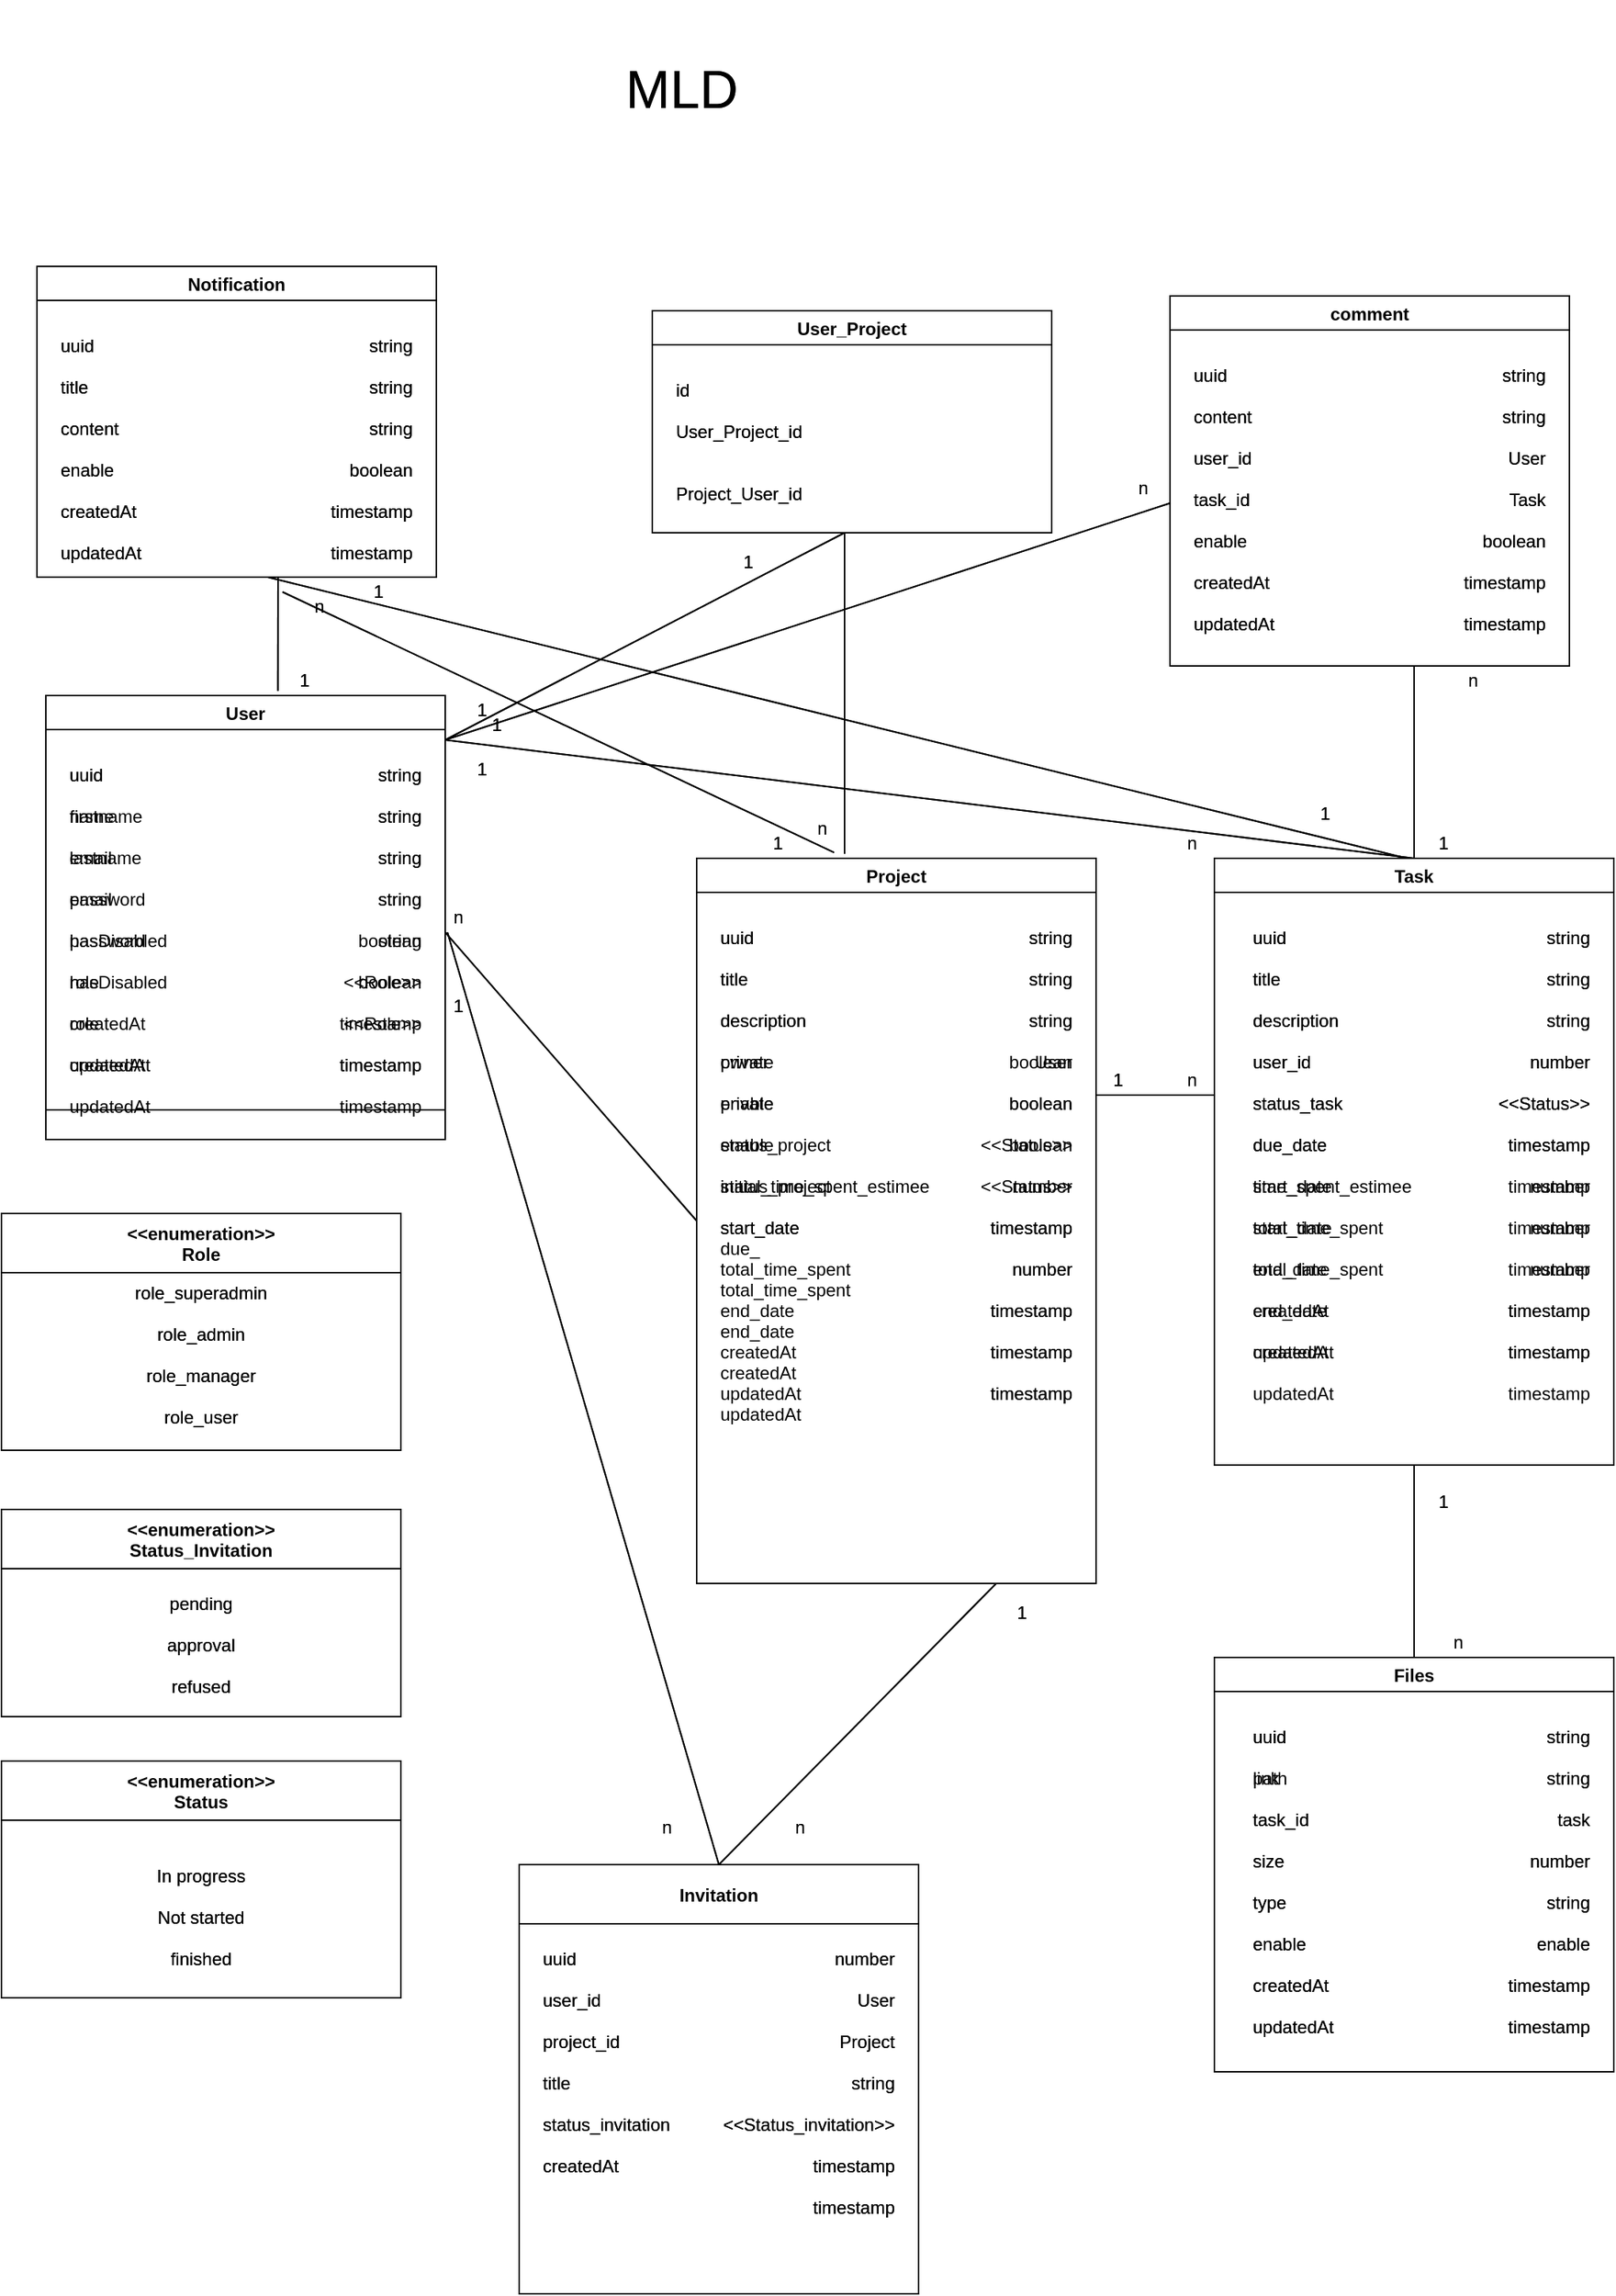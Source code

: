 <mxfile>
    <diagram id="ERd-wVXzLQdruX_8pRjZ" name="Page-1">
        <mxGraphModel dx="1108" dy="1603" grid="1" gridSize="10" guides="1" tooltips="1" connect="1" arrows="1" fold="1" page="1" pageScale="1" pageWidth="827" pageHeight="1169" math="0" shadow="0">
            <root>
                <mxCell id="0"/>
                <mxCell id="1" parent="0"/>
                <mxCell id="6" value="User" style="swimlane;" parent="1" vertex="1">
                    <mxGeometry x="100" y="50" width="270" height="280" as="geometry"/>
                </mxCell>
                <mxCell id="26" value="uuid&#10;&#10;name&#10;&#10;email&#10;&#10;password&#10;&#10;hasDisabled&#10;          &#10;role&#10;&#10;createdAt&#10;&#10;updatedAt&#10;&#10;" style="text;strokeColor=none;fillColor=none;align=left;verticalAlign=top;spacingLeft=4;spacingRight=4;overflow=hidden;rotatable=0;points=[[0,0.5],[1,0.5]];portConstraint=eastwest;" parent="6" vertex="1">
                    <mxGeometry x="10" y="40" width="100" height="360" as="geometry"/>
                </mxCell>
                <mxCell id="28" value="string&#10;&#10;string&#10;&#10;string&#10;&#10;string&#10;&#10;boolean&#10;&#10;&lt;&lt;Role&gt;&gt;&#10;&#10;timestamp&#10;&#10;timestamp" style="text;strokeColor=none;fillColor=none;align=right;verticalAlign=top;spacingLeft=4;spacingRight=4;overflow=hidden;rotatable=0;points=[[0,0.5],[1,0.5]];portConstraint=eastwest;" parent="6" vertex="1">
                    <mxGeometry x="180" y="40" width="80" height="260" as="geometry"/>
                </mxCell>
                <mxCell id="29" value="Project" style="swimlane;" parent="1" vertex="1">
                    <mxGeometry x="540" y="160" width="270" height="490" as="geometry"/>
                </mxCell>
                <mxCell id="30" value="uuid&#10;&#10;title&#10;&#10;description&#10;&#10;private&#10;&#10;enable&#10;&#10;status_project&#10;&#10;initial_time_spent_estimee&#10;&#10;start_date&#10;&#10;total_time_spent&#10;&#10;end_date&#10;&#10;createdAt&#10;&#10;updatedAt&#10;&#10;" style="text;strokeColor=none;fillColor=none;align=left;verticalAlign=top;spacingLeft=4;spacingRight=4;overflow=hidden;rotatable=0;points=[[0,0.5],[1,0.5]];portConstraint=eastwest;" parent="29" vertex="1">
                    <mxGeometry x="10" y="40" width="190" height="430" as="geometry"/>
                </mxCell>
                <mxCell id="31" value="string&#10;&#10;string&#10;&#10;string&#10;&#10;boolean&#10;&#10;boolean&#10;&#10;&lt;&lt;Status&gt;&gt;&#10;&#10;number&#10;&#10;timestamp&#10;&#10;number&#10;&#10;timestamp&#10;&#10;timestamp&#10;&#10;timestamp" style="text;strokeColor=none;fillColor=none;align=right;verticalAlign=top;spacingLeft=4;spacingRight=4;overflow=hidden;rotatable=0;points=[[0,0.5],[1,0.5]];portConstraint=eastwest;" parent="29" vertex="1">
                    <mxGeometry x="180" y="40" width="80" height="440" as="geometry"/>
                </mxCell>
                <mxCell id="32" value="&lt;&lt;enumeration&gt;&gt;&#10;Role" style="swimlane;startSize=40;" parent="1" vertex="1">
                    <mxGeometry x="70" y="400" width="270" height="160" as="geometry"/>
                </mxCell>
                <mxCell id="34" value="role_superadmin&#10;&#10;role_admin&#10;&#10;role_manager&#10;&#10;role_user" style="text;strokeColor=none;fillColor=none;align=center;verticalAlign=top;spacingLeft=4;spacingRight=4;overflow=hidden;rotatable=0;points=[[0,0.5],[1,0.5]];portConstraint=eastwest;" parent="32" vertex="1">
                    <mxGeometry x="10" y="40" width="250" height="130" as="geometry"/>
                </mxCell>
                <mxCell id="35" value="Task" style="swimlane;" parent="1" vertex="1">
                    <mxGeometry x="890" y="160" width="270" height="410" as="geometry"/>
                </mxCell>
                <mxCell id="54" value="uuid&#10;&#10;title&#10;&#10;description&#10;&#10;user_id&#10;&#10;status_task&#10;&#10;due_date&#10;&#10;time_spent_estimee&#10;&#10;start_date&#10;&#10;total_time_spent&#10;&#10;end_date&#10;&#10;createdAt&#10;&#10;updatedAt&#10;&#10;&#10;&#10;         " style="text;strokeColor=none;fillColor=none;align=left;verticalAlign=top;spacingLeft=4;spacingRight=4;overflow=hidden;rotatable=0;points=[[0,0.5],[1,0.5]];portConstraint=eastwest;" parent="35" vertex="1">
                    <mxGeometry x="20" y="40" width="170" height="350" as="geometry"/>
                </mxCell>
                <mxCell id="55" value="string&#10;&#10;string&#10;&#10;string&#10;&#10;number&#10;&#10;&lt;&lt;Status&gt;&gt;&#10;&#10;timestamp&#10;&#10;number&#10;&#10;timestamp&#10;&#10;number&#10;&#10;timestamp&#10;&#10;timestamp&#10;&#10;timestamp&#10;" style="text;strokeColor=none;fillColor=none;align=right;verticalAlign=top;spacingLeft=4;spacingRight=4;overflow=hidden;rotatable=0;points=[[0,0.5],[1,0.5]];portConstraint=eastwest;" parent="35" vertex="1">
                    <mxGeometry x="120" y="40" width="140" height="350" as="geometry"/>
                </mxCell>
                <mxCell id="43" value="Notification" style="swimlane;startSize=23;" parent="1" vertex="1">
                    <mxGeometry x="94" y="-240" width="270" height="210" as="geometry"/>
                </mxCell>
                <mxCell id="70" value="uuid&#10;&#10;title&#10;&#10;content&#10;&#10;enable&#10;&#10;createdAt&#10;&#10;updatedAt         " style="text;strokeColor=none;fillColor=none;align=left;verticalAlign=top;spacingLeft=4;spacingRight=4;overflow=hidden;rotatable=0;points=[[0,0.5],[1,0.5]];portConstraint=eastwest;" parent="43" vertex="1">
                    <mxGeometry x="10" y="40" width="70" height="190" as="geometry"/>
                </mxCell>
                <mxCell id="71" value="string&#10;&#10;string&#10;&#10;string&#10;&#10;boolean&#10;&#10;timestamp&#10;&#10;timestamp" style="text;strokeColor=none;fillColor=none;align=right;verticalAlign=top;spacingLeft=4;spacingRight=4;overflow=hidden;rotatable=0;points=[[0,0.5],[1,0.5]];portConstraint=eastwest;" parent="43" vertex="1">
                    <mxGeometry x="180" y="40" width="80" height="220" as="geometry"/>
                </mxCell>
                <mxCell id="44" value="" style="endArrow=none;html=1;entryX=0;entryY=0.5;entryDx=0;entryDy=0;" parent="1" target="29" edge="1">
                    <mxGeometry width="50" height="50" relative="1" as="geometry">
                        <mxPoint x="370" y="210" as="sourcePoint"/>
                        <mxPoint x="800" y="320" as="targetPoint"/>
                    </mxGeometry>
                </mxCell>
                <mxCell id="45" value="n" style="text;html=1;strokeColor=none;fillColor=none;align=center;verticalAlign=middle;whiteSpace=wrap;rounded=0;" parent="1" vertex="1">
                    <mxGeometry x="364" y="190" width="30" height="20" as="geometry"/>
                </mxCell>
                <mxCell id="47" value="" style="endArrow=none;html=1;" parent="1" edge="1">
                    <mxGeometry width="50" height="50" relative="1" as="geometry">
                        <mxPoint x="890" y="320" as="sourcePoint"/>
                        <mxPoint x="810" y="320" as="targetPoint"/>
                    </mxGeometry>
                </mxCell>
                <mxCell id="48" value="1" style="text;html=1;strokeColor=none;fillColor=none;align=center;verticalAlign=middle;whiteSpace=wrap;rounded=0;" parent="1" vertex="1">
                    <mxGeometry x="810" y="300" width="30" height="20" as="geometry"/>
                </mxCell>
                <mxCell id="50" value="n" style="text;html=1;strokeColor=none;fillColor=none;align=center;verticalAlign=middle;whiteSpace=wrap;rounded=0;" parent="1" vertex="1">
                    <mxGeometry x="860" y="300" width="30" height="20" as="geometry"/>
                </mxCell>
                <mxCell id="51" value="" style="endArrow=none;html=1;entryX=0.5;entryY=0;entryDx=0;entryDy=0;" parent="1" target="35" edge="1">
                    <mxGeometry width="50" height="50" relative="1" as="geometry">
                        <mxPoint x="370" y="80" as="sourcePoint"/>
                        <mxPoint x="890" y="250" as="targetPoint"/>
                        <Array as="points"/>
                    </mxGeometry>
                </mxCell>
                <mxCell id="52" value="1" style="text;html=1;strokeColor=none;fillColor=none;align=center;verticalAlign=middle;whiteSpace=wrap;rounded=0;" parent="1" vertex="1">
                    <mxGeometry x="380" y="50" width="30" height="20" as="geometry"/>
                </mxCell>
                <mxCell id="58" value="User_Project" style="swimlane;startSize=23;" parent="1" vertex="1">
                    <mxGeometry x="510" y="-210" width="270" height="150" as="geometry"/>
                </mxCell>
                <mxCell id="59" value="id&#10;&#10;User_Project_id&#10;&#10;&#10;Project_User_id&#10;&#10;&#10;&#10;&#10;&#10;&#10;&#10;&#10;&#10;            " style="text;strokeColor=none;fillColor=none;align=left;verticalAlign=top;spacingLeft=4;spacingRight=4;overflow=hidden;rotatable=0;points=[[0,0.5],[1,0.5]];portConstraint=eastwest;" parent="58" vertex="1">
                    <mxGeometry x="10" y="40" width="110" height="130" as="geometry"/>
                </mxCell>
                <mxCell id="60" value="" style="endArrow=none;html=1;" parent="1" edge="1">
                    <mxGeometry width="50" height="50" relative="1" as="geometry">
                        <mxPoint x="370" y="80" as="sourcePoint"/>
                        <mxPoint x="640" y="-60" as="targetPoint"/>
                        <Array as="points"/>
                    </mxGeometry>
                </mxCell>
                <mxCell id="61" value="1" style="text;html=1;strokeColor=none;fillColor=none;align=center;verticalAlign=middle;whiteSpace=wrap;rounded=0;" parent="1" vertex="1">
                    <mxGeometry x="380" y="90" width="30" height="20" as="geometry"/>
                </mxCell>
                <mxCell id="62" value="1" style="text;html=1;strokeColor=none;fillColor=none;align=center;verticalAlign=middle;whiteSpace=wrap;rounded=0;" parent="1" vertex="1">
                    <mxGeometry x="560" y="-50" width="30" height="20" as="geometry"/>
                </mxCell>
                <mxCell id="64" value="&lt;&lt;enumeration&gt;&gt;&#10;Status_Invitation" style="swimlane;startSize=40;" parent="1" vertex="1">
                    <mxGeometry x="70" y="600" width="270" height="140" as="geometry"/>
                </mxCell>
                <mxCell id="65" value="pending&#10;&#10;approval&#10;&#10;refused" style="text;strokeColor=none;fillColor=none;align=center;verticalAlign=top;spacingLeft=4;spacingRight=4;overflow=hidden;rotatable=0;points=[[0,0.5],[1,0.5]];portConstraint=eastwest;" parent="64" vertex="1">
                    <mxGeometry x="10" y="50" width="250" height="80" as="geometry"/>
                </mxCell>
                <mxCell id="66" value="Invitation" style="swimlane;startSize=40;" parent="1" vertex="1">
                    <mxGeometry x="420" y="840" width="270" height="290" as="geometry"/>
                </mxCell>
                <mxCell id="68" value="uuid&#10;&#10;user_id&#10;&#10;project_id&#10;&#10;title&#10;&#10;status_invitation&#10;&#10;createdAt&#10;&#10;updatedAt" style="text;strokeColor=none;fillColor=none;align=left;verticalAlign=top;spacingLeft=4;spacingRight=4;overflow=hidden;rotatable=0;points=[[0,0.5],[1,0.5]];portConstraint=eastwest;" parent="66" vertex="1">
                    <mxGeometry x="10" y="50" width="110" height="170" as="geometry"/>
                </mxCell>
                <mxCell id="69" value="number&#10;&#10;User&#10;&#10;Project&#10;&#10;string&#10;&#10;&lt;&lt;Status_invitation&gt;&gt;&#10;&#10;timestamp&#10;&#10;timestamp&#10;&#10;" style="text;strokeColor=none;fillColor=none;align=right;verticalAlign=top;spacingLeft=4;spacingRight=4;overflow=hidden;rotatable=0;points=[[0,0.5],[1,0.5]];portConstraint=eastwest;" parent="66" vertex="1">
                    <mxGeometry x="130" y="50" width="130" height="200" as="geometry"/>
                </mxCell>
                <mxCell id="72" value="Files" style="swimlane;" parent="1" vertex="1">
                    <mxGeometry x="890" y="700" width="270" height="280" as="geometry"/>
                </mxCell>
                <mxCell id="73" value="uuid&#10;&#10;link&#10;&#10;task_id&#10;&#10;size&#10;&#10;type&#10;&#10;enable&#10;&#10;createdAt&#10;&#10;updatedAt         " style="text;strokeColor=none;fillColor=none;align=left;verticalAlign=top;spacingLeft=4;spacingRight=4;overflow=hidden;rotatable=0;points=[[0,0.5],[1,0.5]];portConstraint=eastwest;" parent="72" vertex="1">
                    <mxGeometry x="20" y="40" width="70" height="280" as="geometry"/>
                </mxCell>
                <mxCell id="74" value="string&#10;&#10;string&#10;&#10;task&#10;&#10;number&#10;&#10;string&#10;&#10;enable&#10;&#10;timestamp&#10;&#10;timestamp" style="text;strokeColor=none;fillColor=none;align=right;verticalAlign=top;spacingLeft=4;spacingRight=4;overflow=hidden;rotatable=0;points=[[0,0.5],[1,0.5]];portConstraint=eastwest;" parent="72" vertex="1">
                    <mxGeometry x="180" y="40" width="80" height="270" as="geometry"/>
                </mxCell>
                <mxCell id="75" value="&lt;&lt;enumeration&gt;&gt;&#10;Status" style="swimlane;startSize=40;" parent="1" vertex="1">
                    <mxGeometry x="70" y="770" width="270" height="160" as="geometry"/>
                </mxCell>
                <mxCell id="76" value="&#10;In progress&#10;&#10;Not started&#10;&#10;finished" style="text;strokeColor=none;fillColor=none;align=center;verticalAlign=top;spacingLeft=4;spacingRight=4;overflow=hidden;rotatable=0;points=[[0,0.5],[1,0.5]];portConstraint=eastwest;" parent="75" vertex="1">
                    <mxGeometry x="10" y="50" width="250" height="100" as="geometry"/>
                </mxCell>
                <mxCell id="78" value="1" style="text;html=1;strokeColor=none;fillColor=none;align=center;verticalAlign=middle;whiteSpace=wrap;rounded=0;" parent="1" vertex="1">
                    <mxGeometry x="359" y="250" width="40" height="20" as="geometry"/>
                </mxCell>
                <mxCell id="79" value="n" style="text;html=1;strokeColor=none;fillColor=none;align=center;verticalAlign=middle;whiteSpace=wrap;rounded=0;" parent="1" vertex="1">
                    <mxGeometry x="500" y="800" width="40" height="30" as="geometry"/>
                </mxCell>
                <mxCell id="80" value="" style="endArrow=none;html=1;exitX=0.5;exitY=0;exitDx=0;exitDy=0;entryX=0.75;entryY=1;entryDx=0;entryDy=0;" parent="1" source="66" target="29" edge="1">
                    <mxGeometry width="50" height="50" relative="1" as="geometry">
                        <mxPoint x="685" y="480" as="sourcePoint"/>
                        <mxPoint x="480" y="450" as="targetPoint"/>
                    </mxGeometry>
                </mxCell>
                <mxCell id="81" value="1" style="text;html=1;strokeColor=none;fillColor=none;align=center;verticalAlign=middle;whiteSpace=wrap;rounded=0;" parent="1" vertex="1">
                    <mxGeometry x="740" y="660" width="40" height="20" as="geometry"/>
                </mxCell>
                <mxCell id="82" value="n" style="text;html=1;strokeColor=none;fillColor=none;align=center;verticalAlign=middle;whiteSpace=wrap;rounded=0;" parent="1" vertex="1">
                    <mxGeometry x="590" y="800" width="40" height="30" as="geometry"/>
                </mxCell>
                <mxCell id="83" value="" style="endArrow=none;html=1;exitX=0.5;exitY=0;exitDx=0;exitDy=0;entryX=0.5;entryY=1;entryDx=0;entryDy=0;" parent="1" source="72" target="35" edge="1">
                    <mxGeometry width="50" height="50" relative="1" as="geometry">
                        <mxPoint x="960" y="410" as="sourcePoint"/>
                        <mxPoint x="1020" y="400" as="targetPoint"/>
                    </mxGeometry>
                </mxCell>
                <mxCell id="84" value="n" style="text;html=1;strokeColor=none;fillColor=none;align=center;verticalAlign=middle;whiteSpace=wrap;rounded=0;" parent="1" vertex="1">
                    <mxGeometry x="1040" y="680" width="30" height="20" as="geometry"/>
                </mxCell>
                <mxCell id="85" value="1" style="text;html=1;strokeColor=none;fillColor=none;align=center;verticalAlign=middle;whiteSpace=wrap;rounded=0;" parent="1" vertex="1">
                    <mxGeometry x="1030" y="585" width="30" height="20" as="geometry"/>
                </mxCell>
                <mxCell id="88" value="" style="endArrow=none;html=1;entryX=0.25;entryY=1;entryDx=0;entryDy=0;exitX=0.5;exitY=0;exitDx=0;exitDy=0;" parent="1" source="66" target="45" edge="1">
                    <mxGeometry width="50" height="50" relative="1" as="geometry">
                        <mxPoint x="550" y="830" as="sourcePoint"/>
                        <mxPoint x="370" y="430" as="targetPoint"/>
                    </mxGeometry>
                </mxCell>
                <mxCell id="97" value="n" style="text;html=1;strokeColor=none;fillColor=none;align=center;verticalAlign=middle;whiteSpace=wrap;rounded=0;" parent="1" vertex="1">
                    <mxGeometry x="610" y="130" width="30" height="20" as="geometry"/>
                </mxCell>
                <mxCell id="98" value="comment" style="swimlane;startSize=23;" parent="1" vertex="1">
                    <mxGeometry x="860" y="-220" width="270" height="250" as="geometry"/>
                </mxCell>
                <mxCell id="99" value="uuid&#10;&#10;content&#10;&#10;user_id&#10;&#10;task_id&#10;&#10;enable&#10;&#10;createdAt&#10;&#10;updatedAt&#10;         " style="text;strokeColor=none;fillColor=none;align=left;verticalAlign=top;spacingLeft=4;spacingRight=4;overflow=hidden;rotatable=0;points=[[0,0.5],[1,0.5]];portConstraint=eastwest;" parent="98" vertex="1">
                    <mxGeometry x="10" y="40" width="70" height="210" as="geometry"/>
                </mxCell>
                <mxCell id="100" value="string&#10;&#10;string&#10;&#10;User&#10;&#10;Task&#10;&#10;boolean&#10;&#10;timestamp&#10;&#10;timestamp&#10;&#10;&#10;&#10;" style="text;strokeColor=none;fillColor=none;align=right;verticalAlign=top;spacingLeft=4;spacingRight=4;overflow=hidden;rotatable=0;points=[[0,0.5],[1,0.5]];portConstraint=eastwest;" parent="98" vertex="1">
                    <mxGeometry x="180" y="40" width="80" height="200" as="geometry"/>
                </mxCell>
                <mxCell id="102" value="" style="endArrow=none;html=1;" parent="1" edge="1">
                    <mxGeometry width="50" height="50" relative="1" as="geometry">
                        <mxPoint x="640" y="157" as="sourcePoint"/>
                        <mxPoint x="640" y="-60" as="targetPoint"/>
                        <Array as="points"/>
                    </mxGeometry>
                </mxCell>
                <mxCell id="104" value="" style="endArrow=none;html=1;" parent="1" edge="1">
                    <mxGeometry width="50" height="50" relative="1" as="geometry">
                        <mxPoint x="370" y="80" as="sourcePoint"/>
                        <mxPoint x="860" y="-80" as="targetPoint"/>
                        <Array as="points"/>
                    </mxGeometry>
                </mxCell>
                <mxCell id="105" value="1" style="text;html=1;strokeColor=none;fillColor=none;align=center;verticalAlign=middle;whiteSpace=wrap;rounded=0;" parent="1" vertex="1">
                    <mxGeometry x="390" y="60" width="30" height="20" as="geometry"/>
                </mxCell>
                <mxCell id="106" value="n" style="text;html=1;strokeColor=none;fillColor=none;align=center;verticalAlign=middle;whiteSpace=wrap;rounded=0;" parent="1" vertex="1">
                    <mxGeometry x="827" y="-100" width="30" height="20" as="geometry"/>
                </mxCell>
                <mxCell id="107" value="" style="endArrow=none;html=1;exitX=0.5;exitY=0;exitDx=0;exitDy=0;" parent="1" source="35" edge="1">
                    <mxGeometry width="50" height="50" relative="1" as="geometry">
                        <mxPoint x="1250" y="227" as="sourcePoint"/>
                        <mxPoint x="1025" y="30" as="targetPoint"/>
                        <Array as="points"/>
                    </mxGeometry>
                </mxCell>
                <mxCell id="108" value="n" style="text;html=1;strokeColor=none;fillColor=none;align=center;verticalAlign=middle;whiteSpace=wrap;rounded=0;" parent="1" vertex="1">
                    <mxGeometry x="1050" y="30" width="30" height="20" as="geometry"/>
                </mxCell>
                <mxCell id="109" value="1" style="text;html=1;strokeColor=none;fillColor=none;align=center;verticalAlign=middle;whiteSpace=wrap;rounded=0;" parent="1" vertex="1">
                    <mxGeometry x="1030" y="140" width="30" height="20" as="geometry"/>
                </mxCell>
                <mxCell id="110" value="&lt;font style=&quot;font-size: 36px&quot;&gt;MLD&lt;/font&gt;" style="text;html=1;strokeColor=none;fillColor=none;align=center;verticalAlign=middle;whiteSpace=wrap;rounded=0;" parent="1" vertex="1">
                    <mxGeometry x="220" y="-420" width="620" height="120" as="geometry"/>
                </mxCell>
                <mxCell id="112" value="" style="endArrow=none;html=1;exitX=0.581;exitY=-0.011;exitDx=0;exitDy=0;exitPerimeter=0;" parent="1" source="6" edge="1">
                    <mxGeometry width="50" height="50" relative="1" as="geometry">
                        <mxPoint x="380" y="90" as="sourcePoint"/>
                        <mxPoint x="257" y="-30" as="targetPoint"/>
                        <Array as="points"/>
                    </mxGeometry>
                </mxCell>
                <mxCell id="114" value="1" style="text;html=1;strokeColor=none;fillColor=none;align=center;verticalAlign=middle;whiteSpace=wrap;rounded=0;" parent="1" vertex="1">
                    <mxGeometry x="260" y="30" width="30" height="20" as="geometry"/>
                </mxCell>
                <mxCell id="115" value="" style="endArrow=none;html=1;" parent="1" edge="1">
                    <mxGeometry width="50" height="50" relative="1" as="geometry">
                        <mxPoint x="1020" y="160" as="sourcePoint"/>
                        <mxPoint x="250" y="-30" as="targetPoint"/>
                        <Array as="points"/>
                    </mxGeometry>
                </mxCell>
                <mxCell id="116" value="1" style="text;html=1;strokeColor=none;fillColor=none;align=center;verticalAlign=middle;whiteSpace=wrap;rounded=0;" parent="1" vertex="1">
                    <mxGeometry x="310" y="-30" width="30" height="20" as="geometry"/>
                </mxCell>
                <mxCell id="117" value="n" style="text;html=1;strokeColor=none;fillColor=none;align=center;verticalAlign=middle;whiteSpace=wrap;rounded=0;" parent="1" vertex="1">
                    <mxGeometry x="860" y="140" width="30" height="20" as="geometry"/>
                </mxCell>
                <mxCell id="118" value="n" style="text;html=1;strokeColor=none;fillColor=none;align=center;verticalAlign=middle;whiteSpace=wrap;rounded=0;" parent="1" vertex="1">
                    <mxGeometry x="270" y="-20" width="30" height="20" as="geometry"/>
                </mxCell>
                <mxCell id="119" value="1" style="text;html=1;strokeColor=none;fillColor=none;align=center;verticalAlign=middle;whiteSpace=wrap;rounded=0;" parent="1" vertex="1">
                    <mxGeometry x="950" y="120" width="30" height="20" as="geometry"/>
                </mxCell>
                <mxCell id="120" value="" style="endArrow=none;html=1;exitX=0.344;exitY=-0.008;exitDx=0;exitDy=0;exitPerimeter=0;" parent="1" source="29" edge="1">
                    <mxGeometry width="50" height="50" relative="1" as="geometry">
                        <mxPoint x="1030" y="170" as="sourcePoint"/>
                        <mxPoint x="260" y="-20" as="targetPoint"/>
                        <Array as="points"/>
                    </mxGeometry>
                </mxCell>
                <mxCell id="121" value="1" style="text;html=1;strokeColor=none;fillColor=none;align=center;verticalAlign=middle;whiteSpace=wrap;rounded=0;" parent="1" vertex="1">
                    <mxGeometry x="580" y="140" width="30" height="20" as="geometry"/>
                </mxCell>
                <mxCell id="122" value="User" style="swimlane;" vertex="1" parent="1">
                    <mxGeometry x="100" y="50" width="270" height="300" as="geometry"/>
                </mxCell>
                <mxCell id="123" value="uuid&#10;&#10;firstname&#10;&#10;lastname&#10;&#10;email&#10;&#10;password&#10;&#10;hasDisabled&#10;          &#10;role&#10;&#10;createdAt&#10;&#10;updatedAt&#10;&#10;" style="text;strokeColor=none;fillColor=none;align=left;verticalAlign=top;spacingLeft=4;spacingRight=4;overflow=hidden;rotatable=0;points=[[0,0.5],[1,0.5]];portConstraint=eastwest;" vertex="1" parent="122">
                    <mxGeometry x="10" y="40" width="100" height="360" as="geometry"/>
                </mxCell>
                <mxCell id="124" value="string&#10;&#10;string&#10;&#10;string&#10;&#10;string&#10;&#10;string&#10;&#10;boolean&#10;&#10;&lt;&lt;Role&gt;&gt;&#10;&#10;timestamp&#10;&#10;timestamp" style="text;strokeColor=none;fillColor=none;align=right;verticalAlign=top;spacingLeft=4;spacingRight=4;overflow=hidden;rotatable=0;points=[[0,0.5],[1,0.5]];portConstraint=eastwest;" vertex="1" parent="122">
                    <mxGeometry x="180" y="40" width="80" height="260" as="geometry"/>
                </mxCell>
                <mxCell id="125" value="Project" style="swimlane;" vertex="1" parent="1">
                    <mxGeometry x="540" y="160" width="270" height="490" as="geometry"/>
                </mxCell>
                <mxCell id="126" value="uuid&#10;&#10;title&#10;&#10;description&#10;&#10;owner&#10;&#10;private&#10;&#10;enable&#10;&#10;status_project&#10;&#10;start_date&#10;due_&#10;&#10;total_time_spent&#10;&#10;end_date&#10;&#10;createdAt&#10;&#10;updatedAt&#10;&#10;" style="text;strokeColor=none;fillColor=none;align=left;verticalAlign=top;spacingLeft=4;spacingRight=4;overflow=hidden;rotatable=0;points=[[0,0.5],[1,0.5]];portConstraint=eastwest;" vertex="1" parent="125">
                    <mxGeometry x="10" y="40" width="190" height="430" as="geometry"/>
                </mxCell>
                <mxCell id="127" value="string&#10;&#10;string&#10;&#10;string&#10;&#10;User&#10;&#10;boolean&#10;&#10;boolean&#10;&#10;&lt;&lt;Status&gt;&gt;&#10;&#10;timestamp&#10;&#10;number&#10;&#10;timestamp&#10;&#10;timestamp&#10;&#10;timestamp" style="text;strokeColor=none;fillColor=none;align=right;verticalAlign=top;spacingLeft=4;spacingRight=4;overflow=hidden;rotatable=0;points=[[0,0.5],[1,0.5]];portConstraint=eastwest;" vertex="1" parent="125">
                    <mxGeometry x="180" y="40" width="80" height="440" as="geometry"/>
                </mxCell>
                <mxCell id="128" value="&lt;&lt;enumeration&gt;&gt;&#10;Role" style="swimlane;startSize=40;" vertex="1" parent="1">
                    <mxGeometry x="70" y="400" width="270" height="160" as="geometry"/>
                </mxCell>
                <mxCell id="129" value="role_superadmin&#10;&#10;role_admin&#10;&#10;role_manager&#10;&#10;role_user" style="text;strokeColor=none;fillColor=none;align=center;verticalAlign=top;spacingLeft=4;spacingRight=4;overflow=hidden;rotatable=0;points=[[0,0.5],[1,0.5]];portConstraint=eastwest;" vertex="1" parent="128">
                    <mxGeometry x="10" y="40" width="250" height="130" as="geometry"/>
                </mxCell>
                <mxCell id="130" value="Task" style="swimlane;" vertex="1" parent="1">
                    <mxGeometry x="890" y="160" width="270" height="410" as="geometry"/>
                </mxCell>
                <mxCell id="131" value="uuid&#10;&#10;title&#10;&#10;description&#10;&#10;user_id&#10;&#10;status_task&#10;&#10;due_date&#10;&#10;start_date&#10;&#10;total_time_spent&#10;&#10;end_date&#10;&#10;createdAt&#10;&#10;updatedAt&#10;&#10;&#10;&#10;         " style="text;strokeColor=none;fillColor=none;align=left;verticalAlign=top;spacingLeft=4;spacingRight=4;overflow=hidden;rotatable=0;points=[[0,0.5],[1,0.5]];portConstraint=eastwest;" vertex="1" parent="130">
                    <mxGeometry x="20" y="40" width="170" height="350" as="geometry"/>
                </mxCell>
                <mxCell id="132" value="string&#10;&#10;string&#10;&#10;string&#10;&#10;number&#10;&#10;&lt;&lt;Status&gt;&gt;&#10;&#10;timestamp&#10;&#10;timestamp&#10;&#10;number&#10;&#10;timestamp&#10;&#10;timestamp&#10;&#10;timestamp&#10;" style="text;strokeColor=none;fillColor=none;align=right;verticalAlign=top;spacingLeft=4;spacingRight=4;overflow=hidden;rotatable=0;points=[[0,0.5],[1,0.5]];portConstraint=eastwest;" vertex="1" parent="130">
                    <mxGeometry x="120" y="40" width="140" height="350" as="geometry"/>
                </mxCell>
                <mxCell id="133" value="Notification" style="swimlane;startSize=23;" vertex="1" parent="1">
                    <mxGeometry x="94" y="-240" width="270" height="210" as="geometry"/>
                </mxCell>
                <mxCell id="134" value="uuid&#10;&#10;title&#10;&#10;content&#10;&#10;enable&#10;&#10;createdAt&#10;&#10;updatedAt         " style="text;strokeColor=none;fillColor=none;align=left;verticalAlign=top;spacingLeft=4;spacingRight=4;overflow=hidden;rotatable=0;points=[[0,0.5],[1,0.5]];portConstraint=eastwest;" vertex="1" parent="133">
                    <mxGeometry x="10" y="40" width="70" height="190" as="geometry"/>
                </mxCell>
                <mxCell id="135" value="string&#10;&#10;string&#10;&#10;string&#10;&#10;boolean&#10;&#10;timestamp&#10;&#10;timestamp" style="text;strokeColor=none;fillColor=none;align=right;verticalAlign=top;spacingLeft=4;spacingRight=4;overflow=hidden;rotatable=0;points=[[0,0.5],[1,0.5]];portConstraint=eastwest;" vertex="1" parent="133">
                    <mxGeometry x="180" y="40" width="80" height="220" as="geometry"/>
                </mxCell>
                <mxCell id="136" value="" style="endArrow=none;html=1;entryX=0;entryY=0.5;entryDx=0;entryDy=0;" edge="1" parent="1" target="125">
                    <mxGeometry width="50" height="50" relative="1" as="geometry">
                        <mxPoint x="370.0" y="210" as="sourcePoint"/>
                        <mxPoint x="800" y="320" as="targetPoint"/>
                    </mxGeometry>
                </mxCell>
                <mxCell id="137" value="n" style="text;html=1;strokeColor=none;fillColor=none;align=center;verticalAlign=middle;whiteSpace=wrap;rounded=0;" vertex="1" parent="1">
                    <mxGeometry x="364" y="190" width="30" height="20" as="geometry"/>
                </mxCell>
                <mxCell id="138" value="" style="endArrow=none;html=1;" edge="1" parent="1">
                    <mxGeometry width="50" height="50" relative="1" as="geometry">
                        <mxPoint x="890" y="320.0" as="sourcePoint"/>
                        <mxPoint x="810" y="320.0" as="targetPoint"/>
                    </mxGeometry>
                </mxCell>
                <mxCell id="139" value="1" style="text;html=1;strokeColor=none;fillColor=none;align=center;verticalAlign=middle;whiteSpace=wrap;rounded=0;" vertex="1" parent="1">
                    <mxGeometry x="810" y="300" width="30" height="20" as="geometry"/>
                </mxCell>
                <mxCell id="140" value="n" style="text;html=1;strokeColor=none;fillColor=none;align=center;verticalAlign=middle;whiteSpace=wrap;rounded=0;" vertex="1" parent="1">
                    <mxGeometry x="860" y="300" width="30" height="20" as="geometry"/>
                </mxCell>
                <mxCell id="141" value="" style="endArrow=none;html=1;entryX=0.5;entryY=0;entryDx=0;entryDy=0;" edge="1" parent="1" target="130">
                    <mxGeometry width="50" height="50" relative="1" as="geometry">
                        <mxPoint x="370.0" y="80" as="sourcePoint"/>
                        <mxPoint x="890" y="250" as="targetPoint"/>
                        <Array as="points"/>
                    </mxGeometry>
                </mxCell>
                <mxCell id="142" value="1" style="text;html=1;strokeColor=none;fillColor=none;align=center;verticalAlign=middle;whiteSpace=wrap;rounded=0;" vertex="1" parent="1">
                    <mxGeometry x="380" y="50" width="30" height="20" as="geometry"/>
                </mxCell>
                <mxCell id="143" value="User_Project" style="swimlane;startSize=23;" vertex="1" parent="1">
                    <mxGeometry x="510" y="-210" width="270" height="150" as="geometry"/>
                </mxCell>
                <mxCell id="144" value="id&#10;&#10;User_Project_id&#10;&#10;&#10;Project_User_id&#10;&#10;&#10;&#10;&#10;&#10;&#10;&#10;&#10;&#10;            " style="text;strokeColor=none;fillColor=none;align=left;verticalAlign=top;spacingLeft=4;spacingRight=4;overflow=hidden;rotatable=0;points=[[0,0.5],[1,0.5]];portConstraint=eastwest;" vertex="1" parent="143">
                    <mxGeometry x="10" y="40" width="110" height="130" as="geometry"/>
                </mxCell>
                <mxCell id="145" value="" style="endArrow=none;html=1;" edge="1" parent="1">
                    <mxGeometry width="50" height="50" relative="1" as="geometry">
                        <mxPoint x="370.0" y="80" as="sourcePoint"/>
                        <mxPoint x="640" y="-60" as="targetPoint"/>
                        <Array as="points"/>
                    </mxGeometry>
                </mxCell>
                <mxCell id="146" value="1" style="text;html=1;strokeColor=none;fillColor=none;align=center;verticalAlign=middle;whiteSpace=wrap;rounded=0;" vertex="1" parent="1">
                    <mxGeometry x="380" y="90" width="30" height="20" as="geometry"/>
                </mxCell>
                <mxCell id="147" value="1" style="text;html=1;strokeColor=none;fillColor=none;align=center;verticalAlign=middle;whiteSpace=wrap;rounded=0;" vertex="1" parent="1">
                    <mxGeometry x="560" y="-50" width="30" height="20" as="geometry"/>
                </mxCell>
                <mxCell id="148" value="&lt;&lt;enumeration&gt;&gt;&#10;Status_Invitation" style="swimlane;startSize=40;" vertex="1" parent="1">
                    <mxGeometry x="70" y="600" width="270" height="140" as="geometry"/>
                </mxCell>
                <mxCell id="149" value="pending&#10;&#10;approval&#10;&#10;refused" style="text;strokeColor=none;fillColor=none;align=center;verticalAlign=top;spacingLeft=4;spacingRight=4;overflow=hidden;rotatable=0;points=[[0,0.5],[1,0.5]];portConstraint=eastwest;" vertex="1" parent="148">
                    <mxGeometry x="10" y="50" width="250" height="80" as="geometry"/>
                </mxCell>
                <mxCell id="150" value="Invitation" style="swimlane;startSize=40;" vertex="1" parent="1">
                    <mxGeometry x="420" y="840" width="270" height="290" as="geometry"/>
                </mxCell>
                <mxCell id="151" value="uuid&#10;&#10;user_id&#10;&#10;project_id&#10;&#10;title&#10;&#10;status_invitation&#10;&#10;createdAt&#10;&#10;updatedAt" style="text;strokeColor=none;fillColor=none;align=left;verticalAlign=top;spacingLeft=4;spacingRight=4;overflow=hidden;rotatable=0;points=[[0,0.5],[1,0.5]];portConstraint=eastwest;" vertex="1" parent="150">
                    <mxGeometry x="10" y="50" width="110" height="170" as="geometry"/>
                </mxCell>
                <mxCell id="152" value="number&#10;&#10;User&#10;&#10;Project&#10;&#10;string&#10;&#10;&lt;&lt;Status_invitation&gt;&gt;&#10;&#10;timestamp&#10;&#10;timestamp&#10;&#10;" style="text;strokeColor=none;fillColor=none;align=right;verticalAlign=top;spacingLeft=4;spacingRight=4;overflow=hidden;rotatable=0;points=[[0,0.5],[1,0.5]];portConstraint=eastwest;" vertex="1" parent="150">
                    <mxGeometry x="130" y="50" width="130" height="200" as="geometry"/>
                </mxCell>
                <mxCell id="153" value="Files" style="swimlane;" vertex="1" parent="1">
                    <mxGeometry x="890" y="700" width="270" height="280" as="geometry"/>
                </mxCell>
                <mxCell id="154" value="uuid&#10;&#10;path&#10;&#10;task_id&#10;&#10;size&#10;&#10;type&#10;&#10;enable&#10;&#10;createdAt&#10;&#10;updatedAt         " style="text;strokeColor=none;fillColor=none;align=left;verticalAlign=top;spacingLeft=4;spacingRight=4;overflow=hidden;rotatable=0;points=[[0,0.5],[1,0.5]];portConstraint=eastwest;" vertex="1" parent="153">
                    <mxGeometry x="20" y="40" width="70" height="280" as="geometry"/>
                </mxCell>
                <mxCell id="155" value="string&#10;&#10;string&#10;&#10;task&#10;&#10;number&#10;&#10;string&#10;&#10;enable&#10;&#10;timestamp&#10;&#10;timestamp" style="text;strokeColor=none;fillColor=none;align=right;verticalAlign=top;spacingLeft=4;spacingRight=4;overflow=hidden;rotatable=0;points=[[0,0.5],[1,0.5]];portConstraint=eastwest;" vertex="1" parent="153">
                    <mxGeometry x="180" y="40" width="80" height="270" as="geometry"/>
                </mxCell>
                <mxCell id="156" value="&lt;&lt;enumeration&gt;&gt;&#10;Status" style="swimlane;startSize=40;" vertex="1" parent="1">
                    <mxGeometry x="70" y="770" width="270" height="160" as="geometry"/>
                </mxCell>
                <mxCell id="157" value="&#10;In progress&#10;&#10;Not started&#10;&#10;finished" style="text;strokeColor=none;fillColor=none;align=center;verticalAlign=top;spacingLeft=4;spacingRight=4;overflow=hidden;rotatable=0;points=[[0,0.5],[1,0.5]];portConstraint=eastwest;" vertex="1" parent="156">
                    <mxGeometry x="10" y="50" width="250" height="100" as="geometry"/>
                </mxCell>
                <mxCell id="158" value="1" style="text;html=1;strokeColor=none;fillColor=none;align=center;verticalAlign=middle;whiteSpace=wrap;rounded=0;" vertex="1" parent="1">
                    <mxGeometry x="359" y="250" width="40" height="20" as="geometry"/>
                </mxCell>
                <mxCell id="159" value="n" style="text;html=1;strokeColor=none;fillColor=none;align=center;verticalAlign=middle;whiteSpace=wrap;rounded=0;" vertex="1" parent="1">
                    <mxGeometry x="500" y="800" width="40" height="30" as="geometry"/>
                </mxCell>
                <mxCell id="160" value="" style="endArrow=none;html=1;exitX=0.5;exitY=0;exitDx=0;exitDy=0;entryX=0.75;entryY=1;entryDx=0;entryDy=0;" edge="1" parent="1" source="150" target="125">
                    <mxGeometry width="50" height="50" relative="1" as="geometry">
                        <mxPoint x="685" y="480" as="sourcePoint"/>
                        <mxPoint x="480" y="450" as="targetPoint"/>
                    </mxGeometry>
                </mxCell>
                <mxCell id="161" value="1" style="text;html=1;strokeColor=none;fillColor=none;align=center;verticalAlign=middle;whiteSpace=wrap;rounded=0;" vertex="1" parent="1">
                    <mxGeometry x="740" y="660" width="40" height="20" as="geometry"/>
                </mxCell>
                <mxCell id="162" value="n" style="text;html=1;strokeColor=none;fillColor=none;align=center;verticalAlign=middle;whiteSpace=wrap;rounded=0;" vertex="1" parent="1">
                    <mxGeometry x="590" y="800" width="40" height="30" as="geometry"/>
                </mxCell>
                <mxCell id="163" value="" style="endArrow=none;html=1;exitX=0.5;exitY=0;exitDx=0;exitDy=0;entryX=0.5;entryY=1;entryDx=0;entryDy=0;" edge="1" parent="1" source="153" target="130">
                    <mxGeometry width="50" height="50" relative="1" as="geometry">
                        <mxPoint x="960" y="410" as="sourcePoint"/>
                        <mxPoint x="1020" y="400" as="targetPoint"/>
                    </mxGeometry>
                </mxCell>
                <mxCell id="164" value="n" style="text;html=1;strokeColor=none;fillColor=none;align=center;verticalAlign=middle;whiteSpace=wrap;rounded=0;" vertex="1" parent="1">
                    <mxGeometry x="1040" y="680" width="30" height="20" as="geometry"/>
                </mxCell>
                <mxCell id="165" value="1" style="text;html=1;strokeColor=none;fillColor=none;align=center;verticalAlign=middle;whiteSpace=wrap;rounded=0;" vertex="1" parent="1">
                    <mxGeometry x="1030" y="585" width="30" height="20" as="geometry"/>
                </mxCell>
                <mxCell id="166" value="" style="endArrow=none;html=1;entryX=0.25;entryY=1;entryDx=0;entryDy=0;exitX=0.5;exitY=0;exitDx=0;exitDy=0;" edge="1" parent="1" source="150" target="137">
                    <mxGeometry width="50" height="50" relative="1" as="geometry">
                        <mxPoint x="550" y="830" as="sourcePoint"/>
                        <mxPoint x="370" y="430" as="targetPoint"/>
                    </mxGeometry>
                </mxCell>
                <mxCell id="167" value="n" style="text;html=1;strokeColor=none;fillColor=none;align=center;verticalAlign=middle;whiteSpace=wrap;rounded=0;" vertex="1" parent="1">
                    <mxGeometry x="610" y="130" width="30" height="20" as="geometry"/>
                </mxCell>
                <mxCell id="168" value="comment" style="swimlane;startSize=23;" vertex="1" parent="1">
                    <mxGeometry x="860" y="-220" width="270" height="250" as="geometry"/>
                </mxCell>
                <mxCell id="169" value="uuid&#10;&#10;content&#10;&#10;user_id&#10;&#10;task_id&#10;&#10;enable&#10;&#10;createdAt&#10;&#10;updatedAt&#10;         " style="text;strokeColor=none;fillColor=none;align=left;verticalAlign=top;spacingLeft=4;spacingRight=4;overflow=hidden;rotatable=0;points=[[0,0.5],[1,0.5]];portConstraint=eastwest;" vertex="1" parent="168">
                    <mxGeometry x="10" y="40" width="70" height="210" as="geometry"/>
                </mxCell>
                <mxCell id="170" value="string&#10;&#10;string&#10;&#10;User&#10;&#10;Task&#10;&#10;boolean&#10;&#10;timestamp&#10;&#10;timestamp&#10;&#10;&#10;&#10;" style="text;strokeColor=none;fillColor=none;align=right;verticalAlign=top;spacingLeft=4;spacingRight=4;overflow=hidden;rotatable=0;points=[[0,0.5],[1,0.5]];portConstraint=eastwest;" vertex="1" parent="168">
                    <mxGeometry x="180" y="40" width="80" height="200" as="geometry"/>
                </mxCell>
                <mxCell id="171" value="" style="endArrow=none;html=1;" edge="1" parent="1">
                    <mxGeometry width="50" height="50" relative="1" as="geometry">
                        <mxPoint x="640" y="157" as="sourcePoint"/>
                        <mxPoint x="640" y="-60" as="targetPoint"/>
                        <Array as="points"/>
                    </mxGeometry>
                </mxCell>
                <mxCell id="172" value="" style="endArrow=none;html=1;" edge="1" parent="1">
                    <mxGeometry width="50" height="50" relative="1" as="geometry">
                        <mxPoint x="370.0" y="80" as="sourcePoint"/>
                        <mxPoint x="860" y="-80" as="targetPoint"/>
                        <Array as="points"/>
                    </mxGeometry>
                </mxCell>
                <mxCell id="173" value="1" style="text;html=1;strokeColor=none;fillColor=none;align=center;verticalAlign=middle;whiteSpace=wrap;rounded=0;" vertex="1" parent="1">
                    <mxGeometry x="390" y="60" width="30" height="20" as="geometry"/>
                </mxCell>
                <mxCell id="174" value="n" style="text;html=1;strokeColor=none;fillColor=none;align=center;verticalAlign=middle;whiteSpace=wrap;rounded=0;" vertex="1" parent="1">
                    <mxGeometry x="827" y="-100" width="30" height="20" as="geometry"/>
                </mxCell>
                <mxCell id="175" value="" style="endArrow=none;html=1;exitX=0.5;exitY=0;exitDx=0;exitDy=0;" edge="1" parent="1" source="130">
                    <mxGeometry width="50" height="50" relative="1" as="geometry">
                        <mxPoint x="1250" y="227" as="sourcePoint"/>
                        <mxPoint x="1025" y="30" as="targetPoint"/>
                        <Array as="points"/>
                    </mxGeometry>
                </mxCell>
                <mxCell id="176" value="n" style="text;html=1;strokeColor=none;fillColor=none;align=center;verticalAlign=middle;whiteSpace=wrap;rounded=0;" vertex="1" parent="1">
                    <mxGeometry x="1050" y="30" width="30" height="20" as="geometry"/>
                </mxCell>
                <mxCell id="177" value="1" style="text;html=1;strokeColor=none;fillColor=none;align=center;verticalAlign=middle;whiteSpace=wrap;rounded=0;" vertex="1" parent="1">
                    <mxGeometry x="1030" y="140" width="30" height="20" as="geometry"/>
                </mxCell>
                <mxCell id="178" value="&lt;font style=&quot;font-size: 36px&quot;&gt;MLD&lt;/font&gt;" style="text;html=1;strokeColor=none;fillColor=none;align=center;verticalAlign=middle;whiteSpace=wrap;rounded=0;" vertex="1" parent="1">
                    <mxGeometry x="220" y="-420" width="620" height="120" as="geometry"/>
                </mxCell>
                <mxCell id="179" value="" style="endArrow=none;html=1;exitX=0.581;exitY=-0.011;exitDx=0;exitDy=0;exitPerimeter=0;" edge="1" parent="1" source="122">
                    <mxGeometry width="50" height="50" relative="1" as="geometry">
                        <mxPoint x="380" y="90" as="sourcePoint"/>
                        <mxPoint x="257" y="-30" as="targetPoint"/>
                        <Array as="points"/>
                    </mxGeometry>
                </mxCell>
                <mxCell id="180" value="1" style="text;html=1;strokeColor=none;fillColor=none;align=center;verticalAlign=middle;whiteSpace=wrap;rounded=0;" vertex="1" parent="1">
                    <mxGeometry x="260" y="30" width="30" height="20" as="geometry"/>
                </mxCell>
                <mxCell id="181" value="" style="endArrow=none;html=1;" edge="1" parent="1">
                    <mxGeometry width="50" height="50" relative="1" as="geometry">
                        <mxPoint x="1020" y="160" as="sourcePoint"/>
                        <mxPoint x="250.0" y="-30" as="targetPoint"/>
                        <Array as="points"/>
                    </mxGeometry>
                </mxCell>
                <mxCell id="182" value="1" style="text;html=1;strokeColor=none;fillColor=none;align=center;verticalAlign=middle;whiteSpace=wrap;rounded=0;" vertex="1" parent="1">
                    <mxGeometry x="310" y="-30" width="30" height="20" as="geometry"/>
                </mxCell>
                <mxCell id="183" value="n" style="text;html=1;strokeColor=none;fillColor=none;align=center;verticalAlign=middle;whiteSpace=wrap;rounded=0;" vertex="1" parent="1">
                    <mxGeometry x="860" y="140" width="30" height="20" as="geometry"/>
                </mxCell>
                <mxCell id="184" value="n" style="text;html=1;strokeColor=none;fillColor=none;align=center;verticalAlign=middle;whiteSpace=wrap;rounded=0;" vertex="1" parent="1">
                    <mxGeometry x="270" y="-20" width="30" height="20" as="geometry"/>
                </mxCell>
                <mxCell id="185" value="1" style="text;html=1;strokeColor=none;fillColor=none;align=center;verticalAlign=middle;whiteSpace=wrap;rounded=0;" vertex="1" parent="1">
                    <mxGeometry x="950" y="120" width="30" height="20" as="geometry"/>
                </mxCell>
                <mxCell id="186" value="" style="endArrow=none;html=1;exitX=0.344;exitY=-0.008;exitDx=0;exitDy=0;exitPerimeter=0;" edge="1" parent="1" source="125">
                    <mxGeometry width="50" height="50" relative="1" as="geometry">
                        <mxPoint x="1030" y="170" as="sourcePoint"/>
                        <mxPoint x="260.0" y="-20" as="targetPoint"/>
                        <Array as="points"/>
                    </mxGeometry>
                </mxCell>
                <mxCell id="187" value="1" style="text;html=1;strokeColor=none;fillColor=none;align=center;verticalAlign=middle;whiteSpace=wrap;rounded=0;" vertex="1" parent="1">
                    <mxGeometry x="580" y="140" width="30" height="20" as="geometry"/>
                </mxCell>
            </root>
        </mxGraphModel>
    </diagram>
</mxfile>